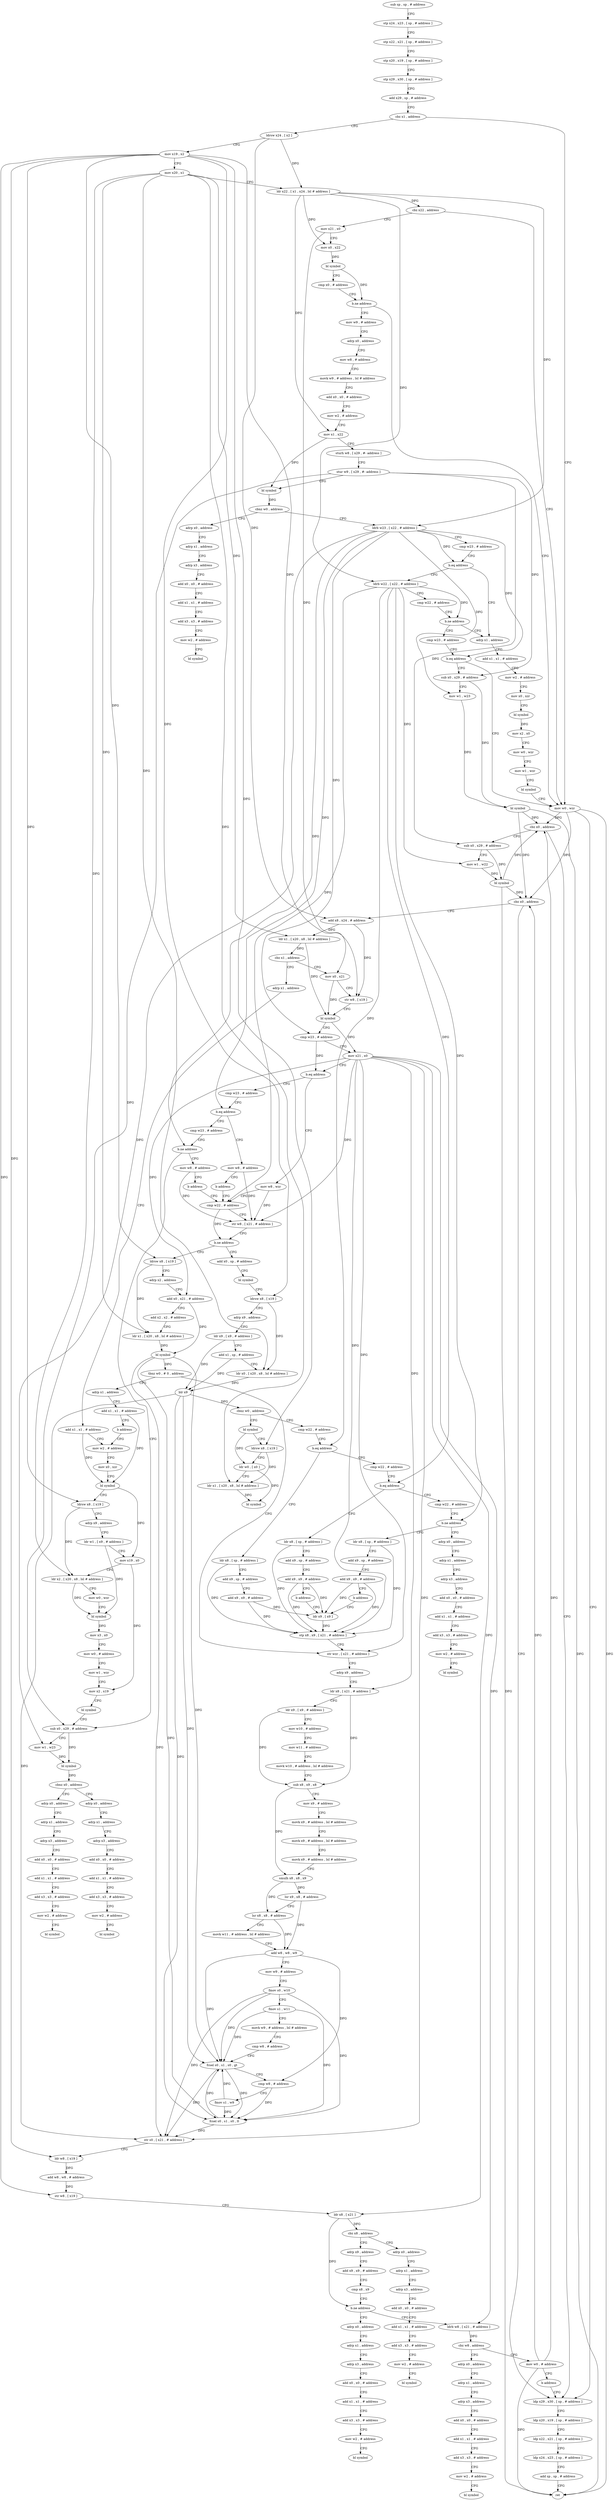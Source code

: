 digraph "func" {
"4243944" [label = "sub sp , sp , # address" ]
"4243948" [label = "stp x24 , x23 , [ sp , # address ]" ]
"4243952" [label = "stp x22 , x21 , [ sp , # address ]" ]
"4243956" [label = "stp x20 , x19 , [ sp , # address ]" ]
"4243960" [label = "stp x29 , x30 , [ sp , # address ]" ]
"4243964" [label = "add x29 , sp , # address" ]
"4243968" [label = "cbz x1 , address" ]
"4244116" [label = "mov w0 , wzr" ]
"4243972" [label = "ldrsw x24 , [ x2 ]" ]
"4244120" [label = "ldp x29 , x30 , [ sp , # address ]" ]
"4243976" [label = "mov x19 , x2" ]
"4243980" [label = "mov x20 , x1" ]
"4243984" [label = "ldr x22 , [ x1 , x24 , lsl # address ]" ]
"4243988" [label = "cbz x22 , address" ]
"4243992" [label = "mov x21 , x0" ]
"4243996" [label = "mov x0 , x22" ]
"4244000" [label = "bl symbol" ]
"4244004" [label = "cmp x0 , # address" ]
"4244008" [label = "b.ne address" ]
"4244012" [label = "mov w9 , # address" ]
"4244016" [label = "adrp x0 , address" ]
"4244020" [label = "mov w8 , # address" ]
"4244024" [label = "movk w9 , # address , lsl # address" ]
"4244028" [label = "add x0 , x0 , # address" ]
"4244032" [label = "mov w2 , # address" ]
"4244036" [label = "mov x1 , x22" ]
"4244040" [label = "sturh w8 , [ x29 , #- address ]" ]
"4244044" [label = "stur w9 , [ x29 , #- address ]" ]
"4244048" [label = "bl symbol" ]
"4244052" [label = "cbnz w0 , address" ]
"4244580" [label = "adrp x0 , address" ]
"4244056" [label = "ldrb w23 , [ x22 , # address ]" ]
"4244584" [label = "adrp x1 , address" ]
"4244588" [label = "adrp x3 , address" ]
"4244592" [label = "add x0 , x0 , # address" ]
"4244596" [label = "add x1 , x1 , # address" ]
"4244600" [label = "add x3 , x3 , # address" ]
"4244604" [label = "mov w2 , # address" ]
"4244608" [label = "bl symbol" ]
"4244060" [label = "cmp w23 , # address" ]
"4244064" [label = "b.eq address" ]
"4244080" [label = "adrp x1 , address" ]
"4244068" [label = "ldrb w22 , [ x22 , # address ]" ]
"4244084" [label = "add x1 , x1 , # address" ]
"4244088" [label = "mov w2 , # address" ]
"4244092" [label = "mov x0 , xzr" ]
"4244096" [label = "bl symbol" ]
"4244100" [label = "mov x2 , x0" ]
"4244104" [label = "mov w0 , wzr" ]
"4244108" [label = "mov w1 , wzr" ]
"4244112" [label = "bl symbol" ]
"4244072" [label = "cmp w22 , # address" ]
"4244076" [label = "b.ne address" ]
"4244144" [label = "cmp w23 , # address" ]
"4244148" [label = "b.eq address" ]
"4244152" [label = "sub x0 , x29 , # address" ]
"4244156" [label = "mov w1 , w23" ]
"4244160" [label = "bl symbol" ]
"4244164" [label = "cbz x0 , address" ]
"4244168" [label = "sub x0 , x29 , # address" ]
"4244124" [label = "ldp x20 , x19 , [ sp , # address ]" ]
"4244128" [label = "ldp x22 , x21 , [ sp , # address ]" ]
"4244132" [label = "ldp x24 , x23 , [ sp , # address ]" ]
"4244136" [label = "add sp , sp , # address" ]
"4244140" [label = "ret" ]
"4244172" [label = "mov w1 , w22" ]
"4244176" [label = "bl symbol" ]
"4244180" [label = "cbz x0 , address" ]
"4244184" [label = "add x8 , x24 , # address" ]
"4244188" [label = "ldr x1 , [ x20 , x8 , lsl # address ]" ]
"4244192" [label = "cbz x1 , address" ]
"4244612" [label = "adrp x1 , address" ]
"4244196" [label = "mov x0 , x21" ]
"4244616" [label = "add x1 , x1 , # address" ]
"4244620" [label = "mov w2 , # address" ]
"4244200" [label = "str w8 , [ x19 ]" ]
"4244204" [label = "bl symbol" ]
"4244208" [label = "cmp w23 , # address" ]
"4244212" [label = "mov x21 , x0" ]
"4244216" [label = "b.eq address" ]
"4244252" [label = "mov w8 , wzr" ]
"4244220" [label = "cmp w23 , # address" ]
"4244876" [label = "adrp x0 , address" ]
"4244880" [label = "adrp x1 , address" ]
"4244884" [label = "adrp x3 , address" ]
"4244888" [label = "add x0 , x0 , # address" ]
"4244892" [label = "add x1 , x1 , # address" ]
"4244896" [label = "add x3 , x3 , # address" ]
"4244900" [label = "mov w2 , # address" ]
"4244904" [label = "bl symbol" ]
"4244696" [label = "adrp x0 , address" ]
"4244700" [label = "adrp x1 , address" ]
"4244704" [label = "adrp x3 , address" ]
"4244708" [label = "add x0 , x0 , # address" ]
"4244712" [label = "add x1 , x1 , # address" ]
"4244716" [label = "add x3 , x3 , # address" ]
"4244720" [label = "mov w2 , # address" ]
"4244724" [label = "bl symbol" ]
"4244256" [label = "cmp w22 , # address" ]
"4244224" [label = "b.eq address" ]
"4244244" [label = "mov w8 , # address" ]
"4244228" [label = "cmp w23 , # address" ]
"4244308" [label = "add x0 , sp , # address" ]
"4244312" [label = "bl symbol" ]
"4244316" [label = "ldrsw x8 , [ x19 ]" ]
"4244320" [label = "adrp x9 , address" ]
"4244324" [label = "ldr x9 , [ x9 , # address ]" ]
"4244328" [label = "add x1 , sp , # address" ]
"4244332" [label = "ldr x0 , [ x20 , x8 , lsl # address ]" ]
"4244336" [label = "blr x9" ]
"4244340" [label = "cbnz w0 , address" ]
"4244824" [label = "bl symbol" ]
"4244344" [label = "cmp w22 , # address" ]
"4244268" [label = "ldrsw x8 , [ x19 ]" ]
"4244272" [label = "adrp x2 , address" ]
"4244276" [label = "add x0 , x21 , # address" ]
"4244280" [label = "add x2 , x2 , # address" ]
"4244284" [label = "ldr x1 , [ x20 , x8 , lsl # address ]" ]
"4244288" [label = "bl symbol" ]
"4244292" [label = "tbnz w0 , # 0 , address" ]
"4244420" [label = "str wzr , [ x21 , # address ]" ]
"4244296" [label = "adrp x1 , address" ]
"4244248" [label = "b address" ]
"4244232" [label = "b.ne address" ]
"4244680" [label = "sub x0 , x29 , # address" ]
"4244236" [label = "mov w8 , # address" ]
"4244828" [label = "ldrsw x8 , [ x19 ]" ]
"4244832" [label = "ldr w0 , [ x0 ]" ]
"4244836" [label = "ldr x1 , [ x20 , x8 , lsl # address ]" ]
"4244840" [label = "bl symbol" ]
"4244348" [label = "b.eq address" ]
"4244400" [label = "ldr x8 , [ sp , # address ]" ]
"4244352" [label = "cmp w22 , # address" ]
"4244424" [label = "adrp x9 , address" ]
"4244428" [label = "ldr x8 , [ x21 , # address ]" ]
"4244432" [label = "ldr x9 , [ x9 , # address ]" ]
"4244436" [label = "mov w10 , # address" ]
"4244440" [label = "mov w11 , # address" ]
"4244444" [label = "movk w10 , # address , lsl # address" ]
"4244448" [label = "sub x8 , x9 , x8" ]
"4244452" [label = "mov x9 , # address" ]
"4244456" [label = "movk x9 , # address , lsl # address" ]
"4244460" [label = "movk x9 , # address , lsl # address" ]
"4244464" [label = "movk x9 , # address , lsl # address" ]
"4244468" [label = "smulh x8 , x8 , x9" ]
"4244472" [label = "lsr x9 , x8 , # address" ]
"4244476" [label = "lsr x8 , x8 , # address" ]
"4244480" [label = "movk w11 , # address , lsl # address" ]
"4244484" [label = "add w8 , w8 , w9" ]
"4244488" [label = "mov w9 , # address" ]
"4244492" [label = "fmov s0 , w10" ]
"4244496" [label = "fmov s1 , w11" ]
"4244500" [label = "movk w9 , # address , lsl # address" ]
"4244504" [label = "cmp w8 , # address" ]
"4244508" [label = "fcsel s0 , s1 , s0 , gt" ]
"4244512" [label = "cmp w8 , # address" ]
"4244516" [label = "fmov s1 , w9" ]
"4244520" [label = "fcsel s0 , s1 , s0 , lt" ]
"4244524" [label = "str s0 , [ x21 , # address ]" ]
"4244528" [label = "ldr w8 , [ x19 ]" ]
"4244532" [label = "add w8 , w8 , # address" ]
"4244536" [label = "str w8 , [ x19 ]" ]
"4244540" [label = "ldr x8 , [ x21 ]" ]
"4244544" [label = "cbz x8 , address" ]
"4244728" [label = "adrp x0 , address" ]
"4244548" [label = "adrp x9 , address" ]
"4244300" [label = "add x1 , x1 , # address" ]
"4244304" [label = "b address" ]
"4244260" [label = "str w8 , [ x21 , # address ]" ]
"4244264" [label = "b.ne address" ]
"4244684" [label = "mov w1 , w23" ]
"4244688" [label = "bl symbol" ]
"4244692" [label = "cbnz x0 , address" ]
"4244240" [label = "b address" ]
"4244404" [label = "add x9 , sp , # address" ]
"4244408" [label = "add x9 , x9 , # address" ]
"4244412" [label = "ldr x9 , [ x9 ]" ]
"4244356" [label = "b.eq address" ]
"4244384" [label = "ldr x8 , [ sp , # address ]" ]
"4244360" [label = "cmp w22 , # address" ]
"4244732" [label = "adrp x1 , address" ]
"4244736" [label = "adrp x3 , address" ]
"4244740" [label = "add x0 , x0 , # address" ]
"4244744" [label = "add x1 , x1 , # address" ]
"4244748" [label = "add x3 , x3 , # address" ]
"4244752" [label = "mov w2 , # address" ]
"4244756" [label = "bl symbol" ]
"4244552" [label = "add x9 , x9 , # address" ]
"4244556" [label = "cmp x8 , x9" ]
"4244560" [label = "b.ne address" ]
"4244760" [label = "adrp x0 , address" ]
"4244564" [label = "ldrb w8 , [ x21 , # address ]" ]
"4244624" [label = "mov x0 , xzr" ]
"4244628" [label = "bl symbol" ]
"4244632" [label = "ldrsw x8 , [ x19 ]" ]
"4244636" [label = "adrp x9 , address" ]
"4244640" [label = "ldr w1 , [ x9 , # address ]" ]
"4244644" [label = "mov x19 , x0" ]
"4244648" [label = "ldr x2 , [ x20 , x8 , lsl # address ]" ]
"4244652" [label = "mov w0 , wzr" ]
"4244656" [label = "bl symbol" ]
"4244660" [label = "mov x3 , x0" ]
"4244664" [label = "mov w0 , # address" ]
"4244668" [label = "mov w1 , wzr" ]
"4244672" [label = "mov x2 , x19" ]
"4244676" [label = "bl symbol" ]
"4244388" [label = "add x9 , sp , # address" ]
"4244392" [label = "add x9 , x9 , # address" ]
"4244396" [label = "b address" ]
"4244364" [label = "b.ne address" ]
"4244844" [label = "adrp x0 , address" ]
"4244368" [label = "ldr x8 , [ sp , # address ]" ]
"4244764" [label = "adrp x1 , address" ]
"4244768" [label = "adrp x3 , address" ]
"4244772" [label = "add x0 , x0 , # address" ]
"4244776" [label = "add x1 , x1 , # address" ]
"4244780" [label = "add x3 , x3 , # address" ]
"4244784" [label = "mov w2 , # address" ]
"4244788" [label = "bl symbol" ]
"4244568" [label = "cbz w8 , address" ]
"4244792" [label = "adrp x0 , address" ]
"4244572" [label = "mov w0 , # address" ]
"4244416" [label = "stp x8 , x9 , [ x21 , # address ]" ]
"4244848" [label = "adrp x1 , address" ]
"4244852" [label = "adrp x3 , address" ]
"4244856" [label = "add x0 , x0 , # address" ]
"4244860" [label = "add x1 , x1 , # address" ]
"4244864" [label = "add x3 , x3 , # address" ]
"4244868" [label = "mov w2 , # address" ]
"4244872" [label = "bl symbol" ]
"4244372" [label = "add x9 , sp , # address" ]
"4244376" [label = "add x9 , x9 , # address" ]
"4244380" [label = "b address" ]
"4244796" [label = "adrp x1 , address" ]
"4244800" [label = "adrp x3 , address" ]
"4244804" [label = "add x0 , x0 , # address" ]
"4244808" [label = "add x1 , x1 , # address" ]
"4244812" [label = "add x3 , x3 , # address" ]
"4244816" [label = "mov w2 , # address" ]
"4244820" [label = "bl symbol" ]
"4244576" [label = "b address" ]
"4243944" -> "4243948" [ label = "CFG" ]
"4243948" -> "4243952" [ label = "CFG" ]
"4243952" -> "4243956" [ label = "CFG" ]
"4243956" -> "4243960" [ label = "CFG" ]
"4243960" -> "4243964" [ label = "CFG" ]
"4243964" -> "4243968" [ label = "CFG" ]
"4243968" -> "4244116" [ label = "CFG" ]
"4243968" -> "4243972" [ label = "CFG" ]
"4244116" -> "4244120" [ label = "CFG" ]
"4244116" -> "4244140" [ label = "DFG" ]
"4244116" -> "4244164" [ label = "DFG" ]
"4244116" -> "4244180" [ label = "DFG" ]
"4243972" -> "4243976" [ label = "CFG" ]
"4243972" -> "4243984" [ label = "DFG" ]
"4243972" -> "4244184" [ label = "DFG" ]
"4244120" -> "4244124" [ label = "CFG" ]
"4243976" -> "4243980" [ label = "CFG" ]
"4243976" -> "4244200" [ label = "DFG" ]
"4243976" -> "4244632" [ label = "DFG" ]
"4243976" -> "4244316" [ label = "DFG" ]
"4243976" -> "4244268" [ label = "DFG" ]
"4243976" -> "4244828" [ label = "DFG" ]
"4243976" -> "4244528" [ label = "DFG" ]
"4243976" -> "4244536" [ label = "DFG" ]
"4243980" -> "4243984" [ label = "CFG" ]
"4243980" -> "4244188" [ label = "DFG" ]
"4243980" -> "4244648" [ label = "DFG" ]
"4243980" -> "4244332" [ label = "DFG" ]
"4243980" -> "4244284" [ label = "DFG" ]
"4243980" -> "4244836" [ label = "DFG" ]
"4243984" -> "4243988" [ label = "DFG" ]
"4243984" -> "4243996" [ label = "DFG" ]
"4243984" -> "4244036" [ label = "DFG" ]
"4243984" -> "4244056" [ label = "DFG" ]
"4243984" -> "4244068" [ label = "DFG" ]
"4243988" -> "4244116" [ label = "CFG" ]
"4243988" -> "4243992" [ label = "CFG" ]
"4243992" -> "4243996" [ label = "CFG" ]
"4243992" -> "4244196" [ label = "DFG" ]
"4243996" -> "4244000" [ label = "DFG" ]
"4244000" -> "4244004" [ label = "CFG" ]
"4244000" -> "4244008" [ label = "DFG" ]
"4244004" -> "4244008" [ label = "CFG" ]
"4244008" -> "4244116" [ label = "CFG" ]
"4244008" -> "4244012" [ label = "CFG" ]
"4244012" -> "4244016" [ label = "CFG" ]
"4244016" -> "4244020" [ label = "CFG" ]
"4244020" -> "4244024" [ label = "CFG" ]
"4244024" -> "4244028" [ label = "CFG" ]
"4244028" -> "4244032" [ label = "CFG" ]
"4244032" -> "4244036" [ label = "CFG" ]
"4244036" -> "4244040" [ label = "CFG" ]
"4244036" -> "4244048" [ label = "DFG" ]
"4244040" -> "4244044" [ label = "CFG" ]
"4244044" -> "4244048" [ label = "CFG" ]
"4244044" -> "4244152" [ label = "DFG" ]
"4244044" -> "4244168" [ label = "DFG" ]
"4244044" -> "4244680" [ label = "DFG" ]
"4244048" -> "4244052" [ label = "DFG" ]
"4244052" -> "4244580" [ label = "CFG" ]
"4244052" -> "4244056" [ label = "CFG" ]
"4244580" -> "4244584" [ label = "CFG" ]
"4244056" -> "4244060" [ label = "CFG" ]
"4244056" -> "4244064" [ label = "DFG" ]
"4244056" -> "4244148" [ label = "DFG" ]
"4244056" -> "4244156" [ label = "DFG" ]
"4244056" -> "4244208" [ label = "DFG" ]
"4244056" -> "4244224" [ label = "DFG" ]
"4244056" -> "4244684" [ label = "DFG" ]
"4244056" -> "4244232" [ label = "DFG" ]
"4244584" -> "4244588" [ label = "CFG" ]
"4244588" -> "4244592" [ label = "CFG" ]
"4244592" -> "4244596" [ label = "CFG" ]
"4244596" -> "4244600" [ label = "CFG" ]
"4244600" -> "4244604" [ label = "CFG" ]
"4244604" -> "4244608" [ label = "CFG" ]
"4244060" -> "4244064" [ label = "CFG" ]
"4244064" -> "4244080" [ label = "CFG" ]
"4244064" -> "4244068" [ label = "CFG" ]
"4244080" -> "4244084" [ label = "CFG" ]
"4244068" -> "4244072" [ label = "CFG" ]
"4244068" -> "4244076" [ label = "DFG" ]
"4244068" -> "4244172" [ label = "DFG" ]
"4244068" -> "4244256" [ label = "DFG" ]
"4244068" -> "4244348" [ label = "DFG" ]
"4244068" -> "4244356" [ label = "DFG" ]
"4244068" -> "4244364" [ label = "DFG" ]
"4244084" -> "4244088" [ label = "CFG" ]
"4244088" -> "4244092" [ label = "CFG" ]
"4244092" -> "4244096" [ label = "CFG" ]
"4244096" -> "4244100" [ label = "DFG" ]
"4244100" -> "4244104" [ label = "CFG" ]
"4244104" -> "4244108" [ label = "CFG" ]
"4244108" -> "4244112" [ label = "CFG" ]
"4244112" -> "4244116" [ label = "CFG" ]
"4244072" -> "4244076" [ label = "CFG" ]
"4244076" -> "4244144" [ label = "CFG" ]
"4244076" -> "4244080" [ label = "CFG" ]
"4244144" -> "4244148" [ label = "CFG" ]
"4244148" -> "4244116" [ label = "CFG" ]
"4244148" -> "4244152" [ label = "CFG" ]
"4244152" -> "4244156" [ label = "CFG" ]
"4244152" -> "4244160" [ label = "DFG" ]
"4244156" -> "4244160" [ label = "DFG" ]
"4244160" -> "4244164" [ label = "DFG" ]
"4244160" -> "4244140" [ label = "DFG" ]
"4244160" -> "4244180" [ label = "DFG" ]
"4244164" -> "4244120" [ label = "CFG" ]
"4244164" -> "4244168" [ label = "CFG" ]
"4244168" -> "4244172" [ label = "CFG" ]
"4244168" -> "4244176" [ label = "DFG" ]
"4244124" -> "4244128" [ label = "CFG" ]
"4244128" -> "4244132" [ label = "CFG" ]
"4244132" -> "4244136" [ label = "CFG" ]
"4244136" -> "4244140" [ label = "CFG" ]
"4244172" -> "4244176" [ label = "DFG" ]
"4244176" -> "4244180" [ label = "DFG" ]
"4244176" -> "4244164" [ label = "DFG" ]
"4244176" -> "4244140" [ label = "DFG" ]
"4244180" -> "4244120" [ label = "CFG" ]
"4244180" -> "4244184" [ label = "CFG" ]
"4244184" -> "4244188" [ label = "DFG" ]
"4244184" -> "4244200" [ label = "DFG" ]
"4244188" -> "4244192" [ label = "DFG" ]
"4244188" -> "4244204" [ label = "DFG" ]
"4244192" -> "4244612" [ label = "CFG" ]
"4244192" -> "4244196" [ label = "CFG" ]
"4244612" -> "4244616" [ label = "CFG" ]
"4244196" -> "4244200" [ label = "CFG" ]
"4244196" -> "4244204" [ label = "DFG" ]
"4244616" -> "4244620" [ label = "CFG" ]
"4244616" -> "4244628" [ label = "DFG" ]
"4244620" -> "4244624" [ label = "CFG" ]
"4244200" -> "4244204" [ label = "CFG" ]
"4244204" -> "4244208" [ label = "CFG" ]
"4244204" -> "4244212" [ label = "DFG" ]
"4244208" -> "4244212" [ label = "CFG" ]
"4244208" -> "4244216" [ label = "DFG" ]
"4244212" -> "4244216" [ label = "CFG" ]
"4244212" -> "4244260" [ label = "DFG" ]
"4244212" -> "4244276" [ label = "DFG" ]
"4244212" -> "4244420" [ label = "DFG" ]
"4244212" -> "4244428" [ label = "DFG" ]
"4244212" -> "4244416" [ label = "DFG" ]
"4244212" -> "4244524" [ label = "DFG" ]
"4244212" -> "4244540" [ label = "DFG" ]
"4244212" -> "4244564" [ label = "DFG" ]
"4244216" -> "4244252" [ label = "CFG" ]
"4244216" -> "4244220" [ label = "CFG" ]
"4244252" -> "4244256" [ label = "CFG" ]
"4244252" -> "4244260" [ label = "DFG" ]
"4244220" -> "4244224" [ label = "CFG" ]
"4244876" -> "4244880" [ label = "CFG" ]
"4244880" -> "4244884" [ label = "CFG" ]
"4244884" -> "4244888" [ label = "CFG" ]
"4244888" -> "4244892" [ label = "CFG" ]
"4244892" -> "4244896" [ label = "CFG" ]
"4244896" -> "4244900" [ label = "CFG" ]
"4244900" -> "4244904" [ label = "CFG" ]
"4244696" -> "4244700" [ label = "CFG" ]
"4244700" -> "4244704" [ label = "CFG" ]
"4244704" -> "4244708" [ label = "CFG" ]
"4244708" -> "4244712" [ label = "CFG" ]
"4244712" -> "4244716" [ label = "CFG" ]
"4244716" -> "4244720" [ label = "CFG" ]
"4244720" -> "4244724" [ label = "CFG" ]
"4244256" -> "4244260" [ label = "CFG" ]
"4244256" -> "4244264" [ label = "DFG" ]
"4244224" -> "4244244" [ label = "CFG" ]
"4244224" -> "4244228" [ label = "CFG" ]
"4244244" -> "4244248" [ label = "CFG" ]
"4244244" -> "4244260" [ label = "DFG" ]
"4244228" -> "4244232" [ label = "CFG" ]
"4244308" -> "4244312" [ label = "CFG" ]
"4244312" -> "4244316" [ label = "CFG" ]
"4244316" -> "4244320" [ label = "CFG" ]
"4244316" -> "4244332" [ label = "DFG" ]
"4244320" -> "4244324" [ label = "CFG" ]
"4244324" -> "4244328" [ label = "CFG" ]
"4244324" -> "4244336" [ label = "DFG" ]
"4244328" -> "4244332" [ label = "CFG" ]
"4244328" -> "4244336" [ label = "DFG" ]
"4244332" -> "4244336" [ label = "DFG" ]
"4244336" -> "4244340" [ label = "DFG" ]
"4244336" -> "4244508" [ label = "DFG" ]
"4244336" -> "4244520" [ label = "DFG" ]
"4244336" -> "4244524" [ label = "DFG" ]
"4244340" -> "4244824" [ label = "CFG" ]
"4244340" -> "4244344" [ label = "CFG" ]
"4244824" -> "4244828" [ label = "CFG" ]
"4244824" -> "4244832" [ label = "DFG" ]
"4244344" -> "4244348" [ label = "CFG" ]
"4244268" -> "4244272" [ label = "CFG" ]
"4244268" -> "4244284" [ label = "DFG" ]
"4244272" -> "4244276" [ label = "CFG" ]
"4244276" -> "4244280" [ label = "CFG" ]
"4244276" -> "4244288" [ label = "DFG" ]
"4244280" -> "4244284" [ label = "CFG" ]
"4244284" -> "4244288" [ label = "DFG" ]
"4244288" -> "4244292" [ label = "DFG" ]
"4244288" -> "4244508" [ label = "DFG" ]
"4244288" -> "4244520" [ label = "DFG" ]
"4244288" -> "4244524" [ label = "DFG" ]
"4244292" -> "4244420" [ label = "CFG" ]
"4244292" -> "4244296" [ label = "CFG" ]
"4244420" -> "4244424" [ label = "CFG" ]
"4244296" -> "4244300" [ label = "CFG" ]
"4244248" -> "4244256" [ label = "CFG" ]
"4244232" -> "4244680" [ label = "CFG" ]
"4244232" -> "4244236" [ label = "CFG" ]
"4244680" -> "4244684" [ label = "CFG" ]
"4244680" -> "4244688" [ label = "DFG" ]
"4244236" -> "4244240" [ label = "CFG" ]
"4244236" -> "4244260" [ label = "DFG" ]
"4244828" -> "4244832" [ label = "CFG" ]
"4244828" -> "4244836" [ label = "DFG" ]
"4244832" -> "4244836" [ label = "CFG" ]
"4244832" -> "4244840" [ label = "DFG" ]
"4244836" -> "4244840" [ label = "DFG" ]
"4244348" -> "4244400" [ label = "CFG" ]
"4244348" -> "4244352" [ label = "CFG" ]
"4244400" -> "4244404" [ label = "CFG" ]
"4244400" -> "4244416" [ label = "DFG" ]
"4244352" -> "4244356" [ label = "CFG" ]
"4244424" -> "4244428" [ label = "CFG" ]
"4244428" -> "4244432" [ label = "CFG" ]
"4244428" -> "4244448" [ label = "DFG" ]
"4244432" -> "4244436" [ label = "CFG" ]
"4244432" -> "4244448" [ label = "DFG" ]
"4244436" -> "4244440" [ label = "CFG" ]
"4244440" -> "4244444" [ label = "CFG" ]
"4244444" -> "4244448" [ label = "CFG" ]
"4244448" -> "4244452" [ label = "CFG" ]
"4244448" -> "4244468" [ label = "DFG" ]
"4244452" -> "4244456" [ label = "CFG" ]
"4244456" -> "4244460" [ label = "CFG" ]
"4244460" -> "4244464" [ label = "CFG" ]
"4244464" -> "4244468" [ label = "CFG" ]
"4244468" -> "4244472" [ label = "DFG" ]
"4244468" -> "4244476" [ label = "DFG" ]
"4244472" -> "4244476" [ label = "CFG" ]
"4244472" -> "4244484" [ label = "DFG" ]
"4244476" -> "4244480" [ label = "CFG" ]
"4244476" -> "4244484" [ label = "DFG" ]
"4244480" -> "4244484" [ label = "CFG" ]
"4244484" -> "4244488" [ label = "CFG" ]
"4244484" -> "4244508" [ label = "DFG" ]
"4244484" -> "4244512" [ label = "DFG" ]
"4244488" -> "4244492" [ label = "CFG" ]
"4244492" -> "4244496" [ label = "CFG" ]
"4244492" -> "4244508" [ label = "DFG" ]
"4244492" -> "4244520" [ label = "DFG" ]
"4244492" -> "4244524" [ label = "DFG" ]
"4244496" -> "4244500" [ label = "CFG" ]
"4244496" -> "4244508" [ label = "DFG" ]
"4244496" -> "4244520" [ label = "DFG" ]
"4244500" -> "4244504" [ label = "CFG" ]
"4244504" -> "4244508" [ label = "CFG" ]
"4244508" -> "4244512" [ label = "CFG" ]
"4244508" -> "4244520" [ label = "DFG" ]
"4244508" -> "4244524" [ label = "DFG" ]
"4244512" -> "4244516" [ label = "CFG" ]
"4244512" -> "4244520" [ label = "DFG" ]
"4244516" -> "4244520" [ label = "DFG" ]
"4244516" -> "4244508" [ label = "DFG" ]
"4244520" -> "4244524" [ label = "DFG" ]
"4244520" -> "4244508" [ label = "DFG" ]
"4244524" -> "4244528" [ label = "CFG" ]
"4244528" -> "4244532" [ label = "DFG" ]
"4244532" -> "4244536" [ label = "DFG" ]
"4244536" -> "4244540" [ label = "CFG" ]
"4244540" -> "4244544" [ label = "DFG" ]
"4244540" -> "4244560" [ label = "DFG" ]
"4244544" -> "4244728" [ label = "CFG" ]
"4244544" -> "4244548" [ label = "CFG" ]
"4244728" -> "4244732" [ label = "CFG" ]
"4244548" -> "4244552" [ label = "CFG" ]
"4244300" -> "4244304" [ label = "CFG" ]
"4244300" -> "4244628" [ label = "DFG" ]
"4244304" -> "4244620" [ label = "CFG" ]
"4244260" -> "4244264" [ label = "CFG" ]
"4244264" -> "4244308" [ label = "CFG" ]
"4244264" -> "4244268" [ label = "CFG" ]
"4244684" -> "4244688" [ label = "DFG" ]
"4244688" -> "4244692" [ label = "DFG" ]
"4244692" -> "4244876" [ label = "CFG" ]
"4244692" -> "4244696" [ label = "CFG" ]
"4244240" -> "4244256" [ label = "CFG" ]
"4244404" -> "4244408" [ label = "CFG" ]
"4244408" -> "4244412" [ label = "DFG" ]
"4244408" -> "4244416" [ label = "DFG" ]
"4244412" -> "4244416" [ label = "DFG" ]
"4244356" -> "4244384" [ label = "CFG" ]
"4244356" -> "4244360" [ label = "CFG" ]
"4244384" -> "4244388" [ label = "CFG" ]
"4244384" -> "4244416" [ label = "DFG" ]
"4244360" -> "4244364" [ label = "CFG" ]
"4244732" -> "4244736" [ label = "CFG" ]
"4244736" -> "4244740" [ label = "CFG" ]
"4244740" -> "4244744" [ label = "CFG" ]
"4244744" -> "4244748" [ label = "CFG" ]
"4244748" -> "4244752" [ label = "CFG" ]
"4244752" -> "4244756" [ label = "CFG" ]
"4244552" -> "4244556" [ label = "CFG" ]
"4244556" -> "4244560" [ label = "CFG" ]
"4244560" -> "4244760" [ label = "CFG" ]
"4244560" -> "4244564" [ label = "CFG" ]
"4244760" -> "4244764" [ label = "CFG" ]
"4244564" -> "4244568" [ label = "DFG" ]
"4244624" -> "4244628" [ label = "CFG" ]
"4244628" -> "4244632" [ label = "CFG" ]
"4244628" -> "4244644" [ label = "DFG" ]
"4244632" -> "4244636" [ label = "CFG" ]
"4244632" -> "4244648" [ label = "DFG" ]
"4244636" -> "4244640" [ label = "CFG" ]
"4244640" -> "4244644" [ label = "CFG" ]
"4244640" -> "4244656" [ label = "DFG" ]
"4244644" -> "4244648" [ label = "CFG" ]
"4244644" -> "4244672" [ label = "DFG" ]
"4244648" -> "4244652" [ label = "CFG" ]
"4244648" -> "4244656" [ label = "DFG" ]
"4244652" -> "4244656" [ label = "CFG" ]
"4244656" -> "4244660" [ label = "DFG" ]
"4244660" -> "4244664" [ label = "CFG" ]
"4244664" -> "4244668" [ label = "CFG" ]
"4244668" -> "4244672" [ label = "CFG" ]
"4244672" -> "4244676" [ label = "CFG" ]
"4244676" -> "4244680" [ label = "CFG" ]
"4244388" -> "4244392" [ label = "CFG" ]
"4244392" -> "4244396" [ label = "CFG" ]
"4244392" -> "4244412" [ label = "DFG" ]
"4244392" -> "4244416" [ label = "DFG" ]
"4244396" -> "4244412" [ label = "CFG" ]
"4244364" -> "4244844" [ label = "CFG" ]
"4244364" -> "4244368" [ label = "CFG" ]
"4244844" -> "4244848" [ label = "CFG" ]
"4244368" -> "4244372" [ label = "CFG" ]
"4244368" -> "4244416" [ label = "DFG" ]
"4244764" -> "4244768" [ label = "CFG" ]
"4244768" -> "4244772" [ label = "CFG" ]
"4244772" -> "4244776" [ label = "CFG" ]
"4244776" -> "4244780" [ label = "CFG" ]
"4244780" -> "4244784" [ label = "CFG" ]
"4244784" -> "4244788" [ label = "CFG" ]
"4244568" -> "4244792" [ label = "CFG" ]
"4244568" -> "4244572" [ label = "CFG" ]
"4244792" -> "4244796" [ label = "CFG" ]
"4244572" -> "4244576" [ label = "CFG" ]
"4244572" -> "4244164" [ label = "DFG" ]
"4244572" -> "4244180" [ label = "DFG" ]
"4244572" -> "4244140" [ label = "DFG" ]
"4244416" -> "4244420" [ label = "CFG" ]
"4244848" -> "4244852" [ label = "CFG" ]
"4244852" -> "4244856" [ label = "CFG" ]
"4244856" -> "4244860" [ label = "CFG" ]
"4244860" -> "4244864" [ label = "CFG" ]
"4244864" -> "4244868" [ label = "CFG" ]
"4244868" -> "4244872" [ label = "CFG" ]
"4244372" -> "4244376" [ label = "CFG" ]
"4244376" -> "4244380" [ label = "CFG" ]
"4244376" -> "4244412" [ label = "DFG" ]
"4244376" -> "4244416" [ label = "DFG" ]
"4244380" -> "4244412" [ label = "CFG" ]
"4244796" -> "4244800" [ label = "CFG" ]
"4244800" -> "4244804" [ label = "CFG" ]
"4244804" -> "4244808" [ label = "CFG" ]
"4244808" -> "4244812" [ label = "CFG" ]
"4244812" -> "4244816" [ label = "CFG" ]
"4244816" -> "4244820" [ label = "CFG" ]
"4244576" -> "4244120" [ label = "CFG" ]
}
